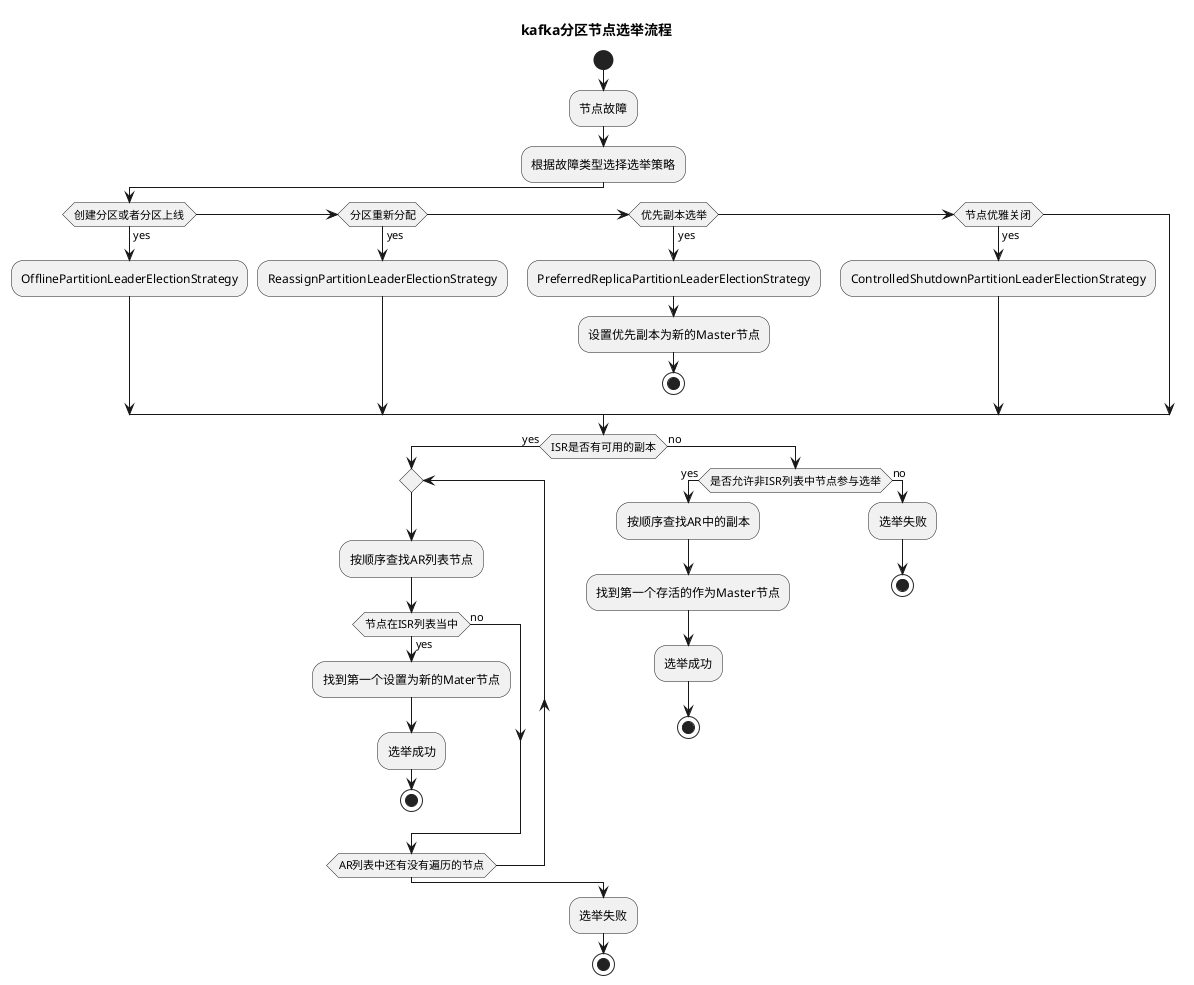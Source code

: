 @startuml
title kafka分区节点选举流程
start
:节点故障;
:根据故障类型选择选举策略;
if (创建分区或者分区上线) then (yes)
    :OfflinePartitionLeaderElectionStrategy;
elseif (分区重新分配) then (yes)
    :ReassignPartitionLeaderElectionStrategy;
elseif (优先副本选举) then (yes)
    :PreferredReplicaPartitionLeaderElectionStrategy;
    :设置优先副本为新的Master节点;
stop
elseif (节点优雅关闭) then (yes)
    :ControlledShutdownPartitionLeaderElectionStrategy;
endif

if(ISR是否有可用的副本) then (yes)
    repeat
    :按顺序查找AR列表节点;
    if(节点在ISR列表当中) then (yes)
       :找到第一个设置为新的Mater节点;
       :选举成功;
       stop
    else (no)
    endif
    repeat while (AR列表中还有没有遍历的节点);
else(no)
    if(是否允许非ISR列表中节点参与选举) then (yes)
        :按顺序查找AR中的副本;
        :找到第一个存活的作为Master节点;
        :选举成功;
        stop
    else(no)
        :选举失败;
        stop;
    endif
endif
:选举失败;
stop
@enduml